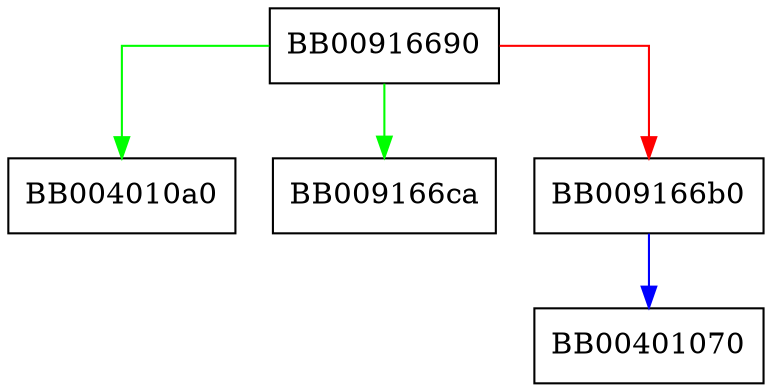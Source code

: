 digraph strndup {
  node [shape="box"];
  graph [splines=ortho];
  BB00916690 -> BB004010a0 [color="green"];
  BB00916690 -> BB009166ca [color="green"];
  BB00916690 -> BB009166b0 [color="red"];
  BB009166b0 -> BB00401070 [color="blue"];
}